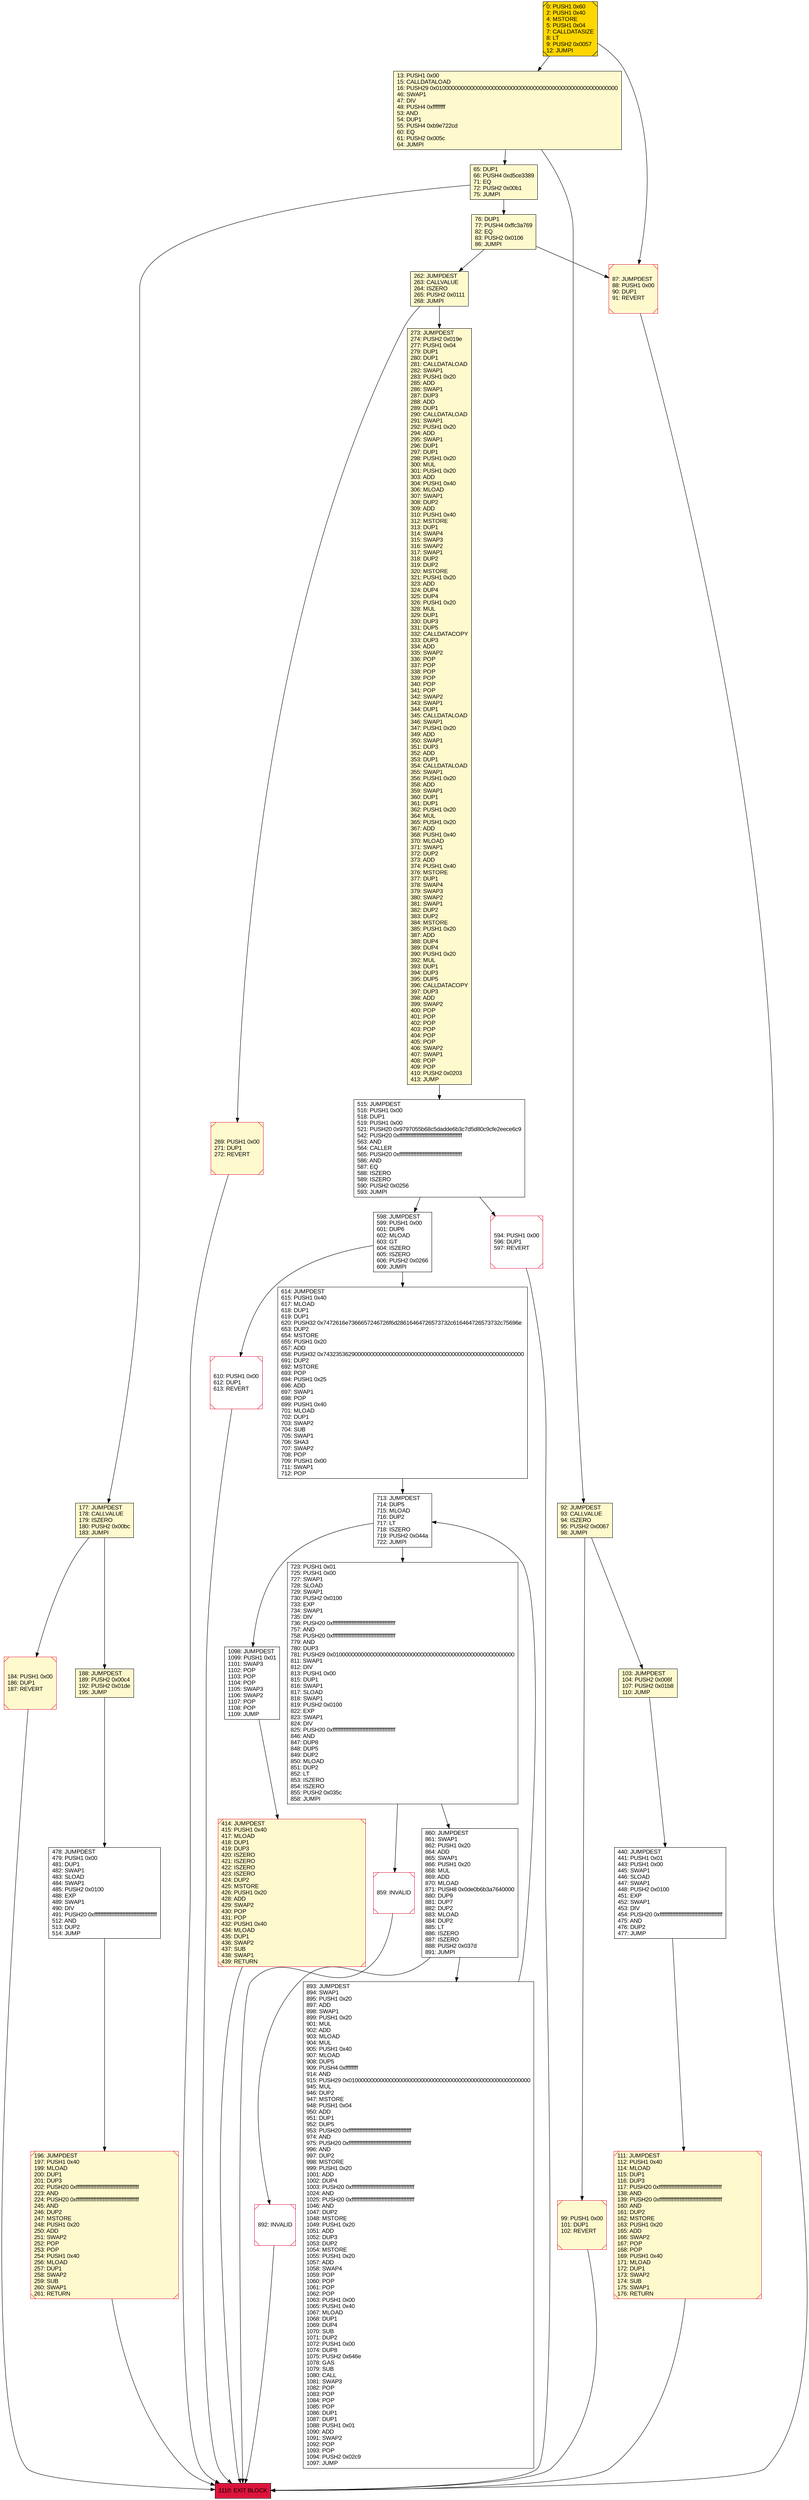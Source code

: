 digraph G {
bgcolor=transparent rankdir=UD;
node [shape=box style=filled color=black fillcolor=white fontname=arial fontcolor=black];
13 [label="13: PUSH1 0x00\l15: CALLDATALOAD\l16: PUSH29 0x0100000000000000000000000000000000000000000000000000000000\l46: SWAP1\l47: DIV\l48: PUSH4 0xffffffff\l53: AND\l54: DUP1\l55: PUSH4 0xb9e722cd\l60: EQ\l61: PUSH2 0x005c\l64: JUMPI\l" fillcolor=lemonchiffon ];
99 [label="99: PUSH1 0x00\l101: DUP1\l102: REVERT\l" fillcolor=lemonchiffon shape=Msquare color=crimson ];
273 [label="273: JUMPDEST\l274: PUSH2 0x019e\l277: PUSH1 0x04\l279: DUP1\l280: DUP1\l281: CALLDATALOAD\l282: SWAP1\l283: PUSH1 0x20\l285: ADD\l286: SWAP1\l287: DUP3\l288: ADD\l289: DUP1\l290: CALLDATALOAD\l291: SWAP1\l292: PUSH1 0x20\l294: ADD\l295: SWAP1\l296: DUP1\l297: DUP1\l298: PUSH1 0x20\l300: MUL\l301: PUSH1 0x20\l303: ADD\l304: PUSH1 0x40\l306: MLOAD\l307: SWAP1\l308: DUP2\l309: ADD\l310: PUSH1 0x40\l312: MSTORE\l313: DUP1\l314: SWAP4\l315: SWAP3\l316: SWAP2\l317: SWAP1\l318: DUP2\l319: DUP2\l320: MSTORE\l321: PUSH1 0x20\l323: ADD\l324: DUP4\l325: DUP4\l326: PUSH1 0x20\l328: MUL\l329: DUP1\l330: DUP3\l331: DUP5\l332: CALLDATACOPY\l333: DUP3\l334: ADD\l335: SWAP2\l336: POP\l337: POP\l338: POP\l339: POP\l340: POP\l341: POP\l342: SWAP2\l343: SWAP1\l344: DUP1\l345: CALLDATALOAD\l346: SWAP1\l347: PUSH1 0x20\l349: ADD\l350: SWAP1\l351: DUP3\l352: ADD\l353: DUP1\l354: CALLDATALOAD\l355: SWAP1\l356: PUSH1 0x20\l358: ADD\l359: SWAP1\l360: DUP1\l361: DUP1\l362: PUSH1 0x20\l364: MUL\l365: PUSH1 0x20\l367: ADD\l368: PUSH1 0x40\l370: MLOAD\l371: SWAP1\l372: DUP2\l373: ADD\l374: PUSH1 0x40\l376: MSTORE\l377: DUP1\l378: SWAP4\l379: SWAP3\l380: SWAP2\l381: SWAP1\l382: DUP2\l383: DUP2\l384: MSTORE\l385: PUSH1 0x20\l387: ADD\l388: DUP4\l389: DUP4\l390: PUSH1 0x20\l392: MUL\l393: DUP1\l394: DUP3\l395: DUP5\l396: CALLDATACOPY\l397: DUP3\l398: ADD\l399: SWAP2\l400: POP\l401: POP\l402: POP\l403: POP\l404: POP\l405: POP\l406: SWAP2\l407: SWAP1\l408: POP\l409: POP\l410: PUSH2 0x0203\l413: JUMP\l" fillcolor=lemonchiffon ];
598 [label="598: JUMPDEST\l599: PUSH1 0x00\l601: DUP6\l602: MLOAD\l603: GT\l604: ISZERO\l605: ISZERO\l606: PUSH2 0x0266\l609: JUMPI\l" ];
610 [label="610: PUSH1 0x00\l612: DUP1\l613: REVERT\l" shape=Msquare color=crimson ];
892 [label="892: INVALID\l" shape=Msquare color=crimson ];
515 [label="515: JUMPDEST\l516: PUSH1 0x00\l518: DUP1\l519: PUSH1 0x00\l521: PUSH20 0x9797055b68c5dadde6b3c7d5d80c9cfe2eece6c9\l542: PUSH20 0xffffffffffffffffffffffffffffffffffffffff\l563: AND\l564: CALLER\l565: PUSH20 0xffffffffffffffffffffffffffffffffffffffff\l586: AND\l587: EQ\l588: ISZERO\l589: ISZERO\l590: PUSH2 0x0256\l593: JUMPI\l" ];
860 [label="860: JUMPDEST\l861: SWAP1\l862: PUSH1 0x20\l864: ADD\l865: SWAP1\l866: PUSH1 0x20\l868: MUL\l869: ADD\l870: MLOAD\l871: PUSH8 0x0de0b6b3a7640000\l880: DUP9\l881: DUP7\l882: DUP2\l883: MLOAD\l884: DUP2\l885: LT\l886: ISZERO\l887: ISZERO\l888: PUSH2 0x037d\l891: JUMPI\l" ];
188 [label="188: JUMPDEST\l189: PUSH2 0x00c4\l192: PUSH2 0x01de\l195: JUMP\l" fillcolor=lemonchiffon ];
87 [label="87: JUMPDEST\l88: PUSH1 0x00\l90: DUP1\l91: REVERT\l" fillcolor=lemonchiffon shape=Msquare color=crimson ];
76 [label="76: DUP1\l77: PUSH4 0xffc3a769\l82: EQ\l83: PUSH2 0x0106\l86: JUMPI\l" fillcolor=lemonchiffon ];
1110 [label="1110: EXIT BLOCK\l" fillcolor=crimson ];
103 [label="103: JUMPDEST\l104: PUSH2 0x006f\l107: PUSH2 0x01b8\l110: JUMP\l" fillcolor=lemonchiffon ];
1098 [label="1098: JUMPDEST\l1099: PUSH1 0x01\l1101: SWAP3\l1102: POP\l1103: POP\l1104: POP\l1105: SWAP3\l1106: SWAP2\l1107: POP\l1108: POP\l1109: JUMP\l" ];
196 [label="196: JUMPDEST\l197: PUSH1 0x40\l199: MLOAD\l200: DUP1\l201: DUP3\l202: PUSH20 0xffffffffffffffffffffffffffffffffffffffff\l223: AND\l224: PUSH20 0xffffffffffffffffffffffffffffffffffffffff\l245: AND\l246: DUP2\l247: MSTORE\l248: PUSH1 0x20\l250: ADD\l251: SWAP2\l252: POP\l253: POP\l254: PUSH1 0x40\l256: MLOAD\l257: DUP1\l258: SWAP2\l259: SUB\l260: SWAP1\l261: RETURN\l" fillcolor=lemonchiffon shape=Msquare color=crimson ];
184 [label="184: PUSH1 0x00\l186: DUP1\l187: REVERT\l" fillcolor=lemonchiffon shape=Msquare color=crimson ];
713 [label="713: JUMPDEST\l714: DUP5\l715: MLOAD\l716: DUP2\l717: LT\l718: ISZERO\l719: PUSH2 0x044a\l722: JUMPI\l" ];
414 [label="414: JUMPDEST\l415: PUSH1 0x40\l417: MLOAD\l418: DUP1\l419: DUP3\l420: ISZERO\l421: ISZERO\l422: ISZERO\l423: ISZERO\l424: DUP2\l425: MSTORE\l426: PUSH1 0x20\l428: ADD\l429: SWAP2\l430: POP\l431: POP\l432: PUSH1 0x40\l434: MLOAD\l435: DUP1\l436: SWAP2\l437: SUB\l438: SWAP1\l439: RETURN\l" fillcolor=lemonchiffon shape=Msquare color=crimson ];
440 [label="440: JUMPDEST\l441: PUSH1 0x01\l443: PUSH1 0x00\l445: SWAP1\l446: SLOAD\l447: SWAP1\l448: PUSH2 0x0100\l451: EXP\l452: SWAP1\l453: DIV\l454: PUSH20 0xffffffffffffffffffffffffffffffffffffffff\l475: AND\l476: DUP2\l477: JUMP\l" ];
859 [label="859: INVALID\l" shape=Msquare color=crimson ];
723 [label="723: PUSH1 0x01\l725: PUSH1 0x00\l727: SWAP1\l728: SLOAD\l729: SWAP1\l730: PUSH2 0x0100\l733: EXP\l734: SWAP1\l735: DIV\l736: PUSH20 0xffffffffffffffffffffffffffffffffffffffff\l757: AND\l758: PUSH20 0xffffffffffffffffffffffffffffffffffffffff\l779: AND\l780: DUP3\l781: PUSH29 0x0100000000000000000000000000000000000000000000000000000000\l811: SWAP1\l812: DIV\l813: PUSH1 0x00\l815: DUP1\l816: SWAP1\l817: SLOAD\l818: SWAP1\l819: PUSH2 0x0100\l822: EXP\l823: SWAP1\l824: DIV\l825: PUSH20 0xffffffffffffffffffffffffffffffffffffffff\l846: AND\l847: DUP8\l848: DUP5\l849: DUP2\l850: MLOAD\l851: DUP2\l852: LT\l853: ISZERO\l854: ISZERO\l855: PUSH2 0x035c\l858: JUMPI\l" ];
478 [label="478: JUMPDEST\l479: PUSH1 0x00\l481: DUP1\l482: SWAP1\l483: SLOAD\l484: SWAP1\l485: PUSH2 0x0100\l488: EXP\l489: SWAP1\l490: DIV\l491: PUSH20 0xffffffffffffffffffffffffffffffffffffffff\l512: AND\l513: DUP2\l514: JUMP\l" ];
269 [label="269: PUSH1 0x00\l271: DUP1\l272: REVERT\l" fillcolor=lemonchiffon shape=Msquare color=crimson ];
65 [label="65: DUP1\l66: PUSH4 0xd5ce3389\l71: EQ\l72: PUSH2 0x00b1\l75: JUMPI\l" fillcolor=lemonchiffon ];
92 [label="92: JUMPDEST\l93: CALLVALUE\l94: ISZERO\l95: PUSH2 0x0067\l98: JUMPI\l" fillcolor=lemonchiffon ];
614 [label="614: JUMPDEST\l615: PUSH1 0x40\l617: MLOAD\l618: DUP1\l619: DUP1\l620: PUSH32 0x7472616e7366657246726f6d28616464726573732c616464726573732c75696e\l653: DUP2\l654: MSTORE\l655: PUSH1 0x20\l657: ADD\l658: PUSH32 0x7432353629000000000000000000000000000000000000000000000000000000\l691: DUP2\l692: MSTORE\l693: POP\l694: PUSH1 0x25\l696: ADD\l697: SWAP1\l698: POP\l699: PUSH1 0x40\l701: MLOAD\l702: DUP1\l703: SWAP2\l704: SUB\l705: SWAP1\l706: SHA3\l707: SWAP2\l708: POP\l709: PUSH1 0x00\l711: SWAP1\l712: POP\l" ];
177 [label="177: JUMPDEST\l178: CALLVALUE\l179: ISZERO\l180: PUSH2 0x00bc\l183: JUMPI\l" fillcolor=lemonchiffon ];
0 [label="0: PUSH1 0x60\l2: PUSH1 0x40\l4: MSTORE\l5: PUSH1 0x04\l7: CALLDATASIZE\l8: LT\l9: PUSH2 0x0057\l12: JUMPI\l" fillcolor=lemonchiffon shape=Msquare fillcolor=gold ];
594 [label="594: PUSH1 0x00\l596: DUP1\l597: REVERT\l" shape=Msquare color=crimson ];
111 [label="111: JUMPDEST\l112: PUSH1 0x40\l114: MLOAD\l115: DUP1\l116: DUP3\l117: PUSH20 0xffffffffffffffffffffffffffffffffffffffff\l138: AND\l139: PUSH20 0xffffffffffffffffffffffffffffffffffffffff\l160: AND\l161: DUP2\l162: MSTORE\l163: PUSH1 0x20\l165: ADD\l166: SWAP2\l167: POP\l168: POP\l169: PUSH1 0x40\l171: MLOAD\l172: DUP1\l173: SWAP2\l174: SUB\l175: SWAP1\l176: RETURN\l" fillcolor=lemonchiffon shape=Msquare color=crimson ];
262 [label="262: JUMPDEST\l263: CALLVALUE\l264: ISZERO\l265: PUSH2 0x0111\l268: JUMPI\l" fillcolor=lemonchiffon ];
893 [label="893: JUMPDEST\l894: SWAP1\l895: PUSH1 0x20\l897: ADD\l898: SWAP1\l899: PUSH1 0x20\l901: MUL\l902: ADD\l903: MLOAD\l904: MUL\l905: PUSH1 0x40\l907: MLOAD\l908: DUP5\l909: PUSH4 0xffffffff\l914: AND\l915: PUSH29 0x0100000000000000000000000000000000000000000000000000000000\l945: MUL\l946: DUP2\l947: MSTORE\l948: PUSH1 0x04\l950: ADD\l951: DUP1\l952: DUP5\l953: PUSH20 0xffffffffffffffffffffffffffffffffffffffff\l974: AND\l975: PUSH20 0xffffffffffffffffffffffffffffffffffffffff\l996: AND\l997: DUP2\l998: MSTORE\l999: PUSH1 0x20\l1001: ADD\l1002: DUP4\l1003: PUSH20 0xffffffffffffffffffffffffffffffffffffffff\l1024: AND\l1025: PUSH20 0xffffffffffffffffffffffffffffffffffffffff\l1046: AND\l1047: DUP2\l1048: MSTORE\l1049: PUSH1 0x20\l1051: ADD\l1052: DUP3\l1053: DUP2\l1054: MSTORE\l1055: PUSH1 0x20\l1057: ADD\l1058: SWAP4\l1059: POP\l1060: POP\l1061: POP\l1062: POP\l1063: PUSH1 0x00\l1065: PUSH1 0x40\l1067: MLOAD\l1068: DUP1\l1069: DUP4\l1070: SUB\l1071: DUP2\l1072: PUSH1 0x00\l1074: DUP8\l1075: PUSH2 0x646e\l1078: GAS\l1079: SUB\l1080: CALL\l1081: SWAP3\l1082: POP\l1083: POP\l1084: POP\l1085: POP\l1086: DUP1\l1087: DUP1\l1088: PUSH1 0x01\l1090: ADD\l1091: SWAP2\l1092: POP\l1093: POP\l1094: PUSH2 0x02c9\l1097: JUMP\l" ];
598 -> 610;
196 -> 1110;
723 -> 859;
87 -> 1110;
76 -> 87;
515 -> 598;
273 -> 515;
713 -> 1098;
860 -> 892;
184 -> 1110;
262 -> 269;
99 -> 1110;
610 -> 1110;
892 -> 1110;
440 -> 111;
65 -> 177;
0 -> 87;
893 -> 713;
188 -> 478;
594 -> 1110;
92 -> 103;
177 -> 184;
76 -> 262;
111 -> 1110;
13 -> 65;
614 -> 713;
723 -> 860;
0 -> 13;
13 -> 92;
92 -> 99;
103 -> 440;
859 -> 1110;
598 -> 614;
414 -> 1110;
1098 -> 414;
515 -> 594;
860 -> 893;
713 -> 723;
269 -> 1110;
65 -> 76;
262 -> 273;
177 -> 188;
478 -> 196;
}